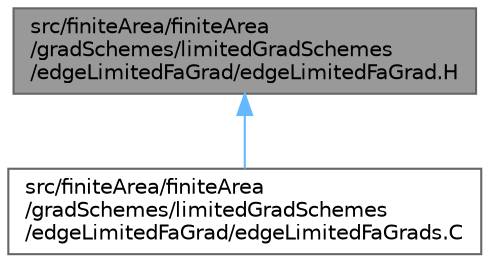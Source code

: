 digraph "src/finiteArea/finiteArea/gradSchemes/limitedGradSchemes/edgeLimitedFaGrad/edgeLimitedFaGrad.H"
{
 // LATEX_PDF_SIZE
  bgcolor="transparent";
  edge [fontname=Helvetica,fontsize=10,labelfontname=Helvetica,labelfontsize=10];
  node [fontname=Helvetica,fontsize=10,shape=box,height=0.2,width=0.4];
  Node1 [id="Node000001",label="src/finiteArea/finiteArea\l/gradSchemes/limitedGradSchemes\l/edgeLimitedFaGrad/edgeLimitedFaGrad.H",height=0.2,width=0.4,color="gray40", fillcolor="grey60", style="filled", fontcolor="black",tooltip=" "];
  Node1 -> Node2 [id="edge1_Node000001_Node000002",dir="back",color="steelblue1",style="solid",tooltip=" "];
  Node2 [id="Node000002",label="src/finiteArea/finiteArea\l/gradSchemes/limitedGradSchemes\l/edgeLimitedFaGrad/edgeLimitedFaGrads.C",height=0.2,width=0.4,color="grey40", fillcolor="white", style="filled",URL="$edgeLimitedFaGrads_8C.html",tooltip=" "];
}
